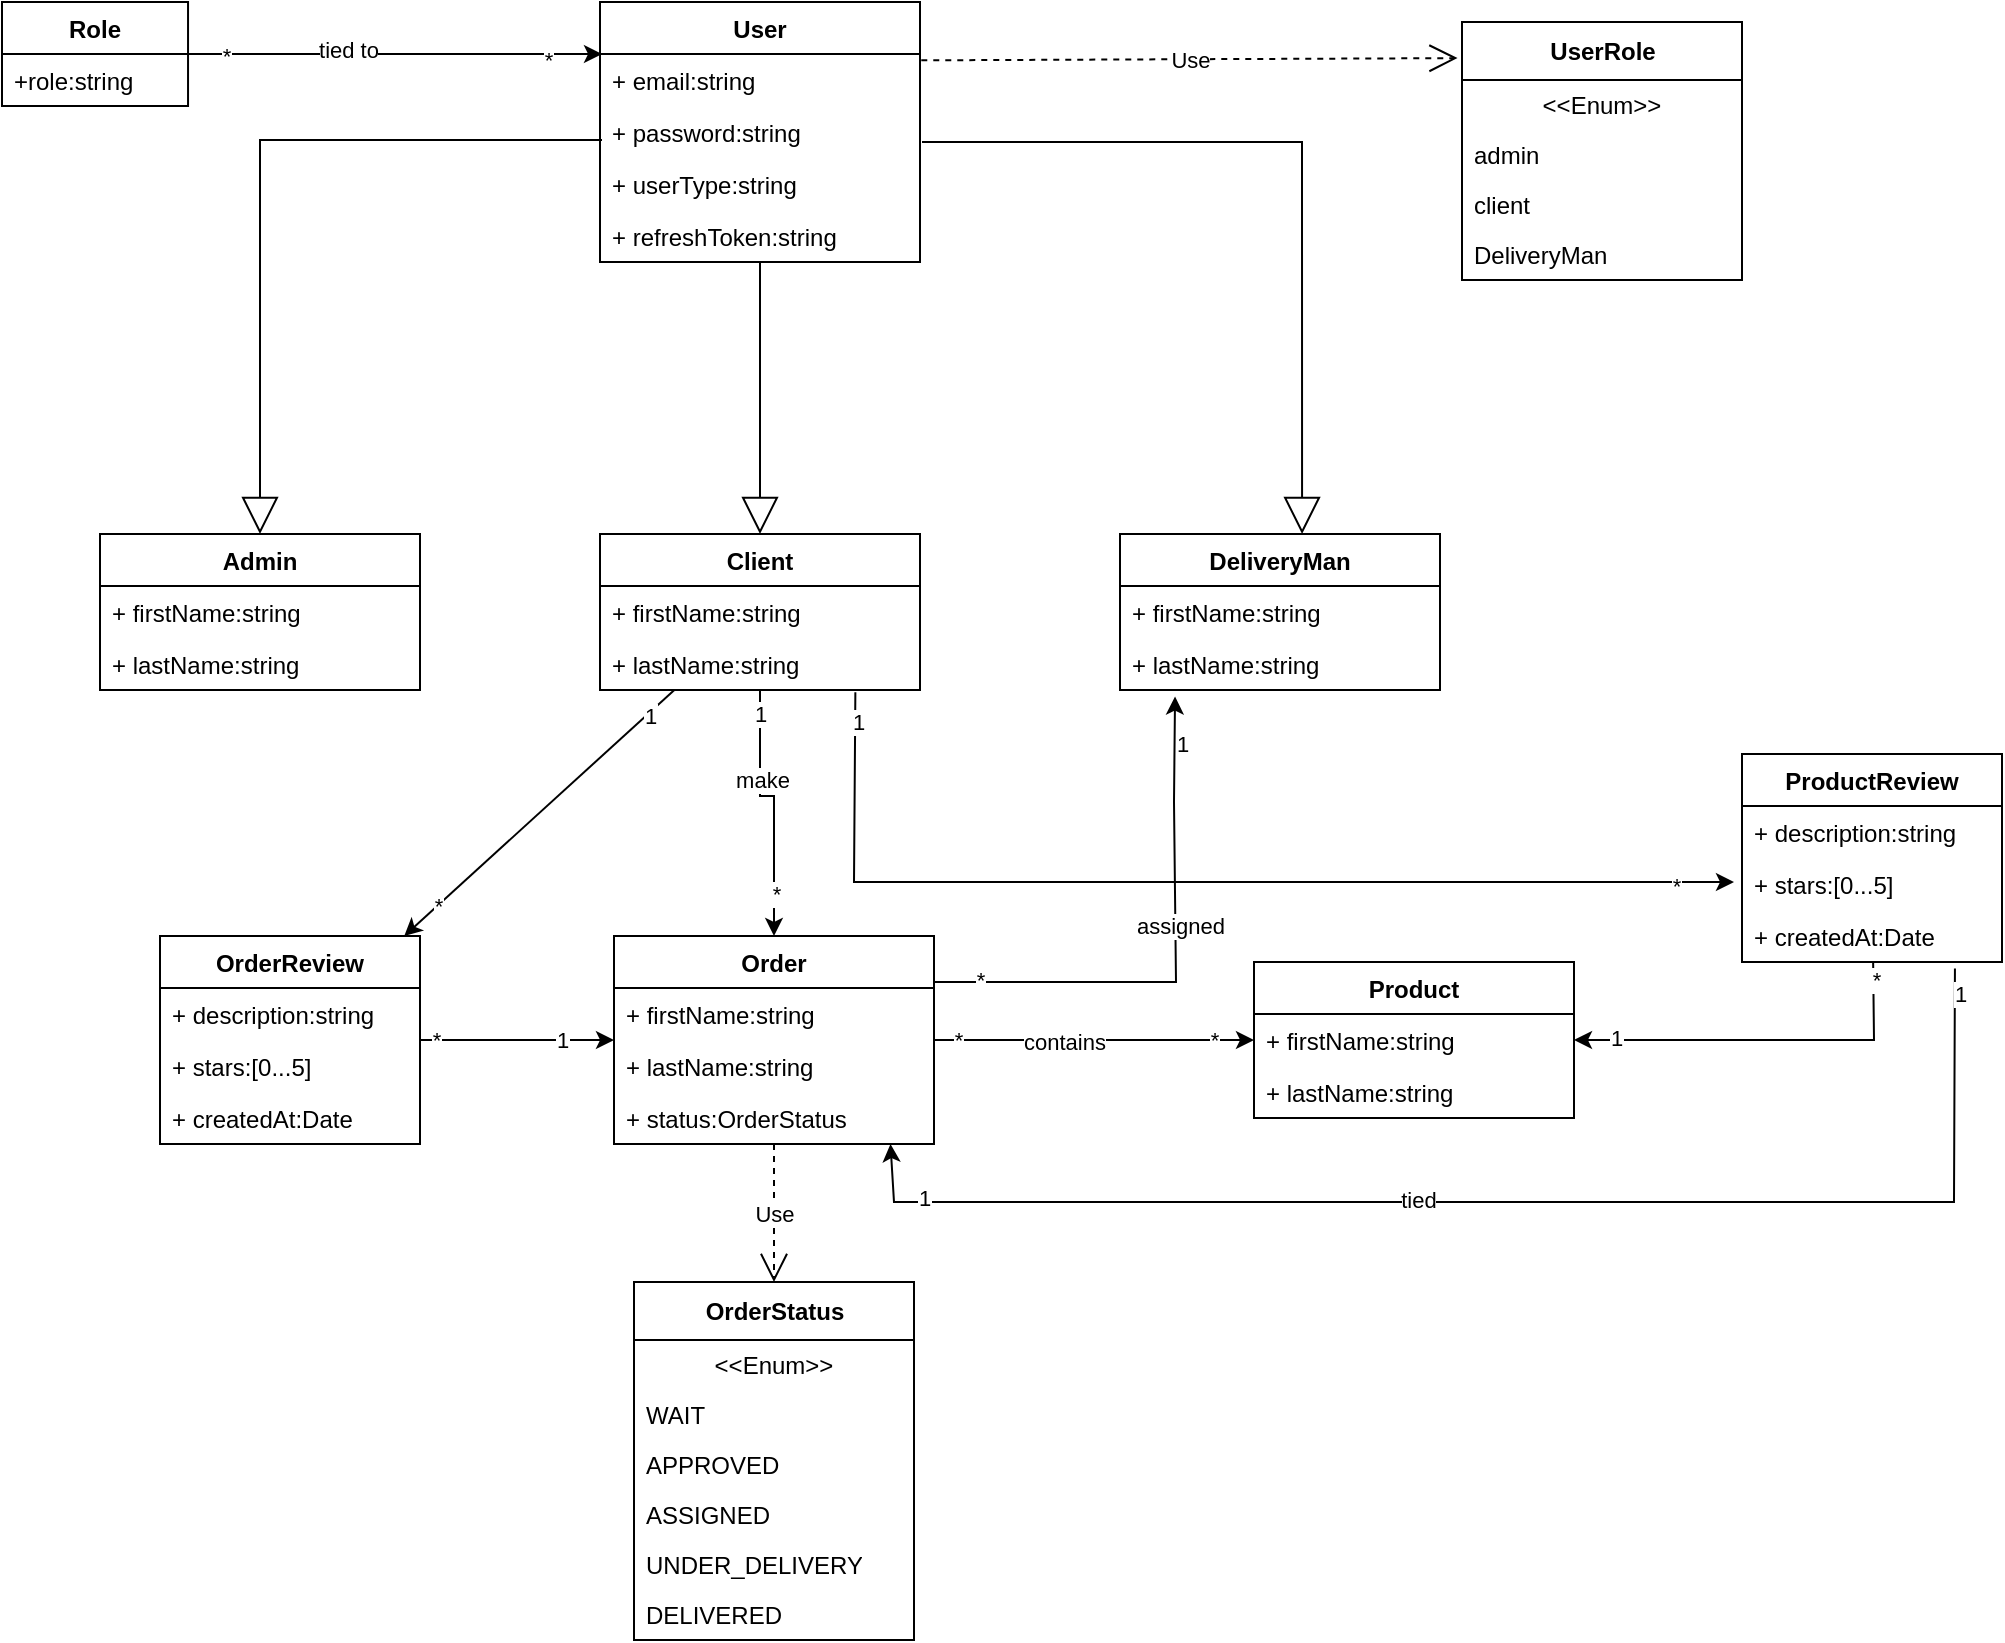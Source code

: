 <mxfile version="20.0.3" type="github">
  <diagram id="HI-v5_ZaqlMzz2_U29Au" name="Page-1">
    <mxGraphModel dx="1020" dy="456" grid="1" gridSize="10" guides="1" tooltips="1" connect="1" arrows="1" fold="1" page="1" pageScale="1" pageWidth="827" pageHeight="1169" math="0" shadow="0">
      <root>
        <mxCell id="0" />
        <mxCell id="1" parent="0" />
        <mxCell id="1S80A9B8i7_EBfSJa2hN-1" value="User" style="swimlane;fontStyle=1;align=center;verticalAlign=top;childLayout=stackLayout;horizontal=1;startSize=26;horizontalStack=0;resizeParent=1;resizeParentMax=0;resizeLast=0;collapsible=1;marginBottom=0;" vertex="1" parent="1">
          <mxGeometry x="713" y="40" width="160" height="130" as="geometry" />
        </mxCell>
        <mxCell id="1S80A9B8i7_EBfSJa2hN-2" value="+ email:string" style="text;strokeColor=none;fillColor=none;align=left;verticalAlign=top;spacingLeft=4;spacingRight=4;overflow=hidden;rotatable=0;points=[[0,0.5],[1,0.5]];portConstraint=eastwest;" vertex="1" parent="1S80A9B8i7_EBfSJa2hN-1">
          <mxGeometry y="26" width="160" height="26" as="geometry" />
        </mxCell>
        <mxCell id="1S80A9B8i7_EBfSJa2hN-5" value="+ password:string" style="text;strokeColor=none;fillColor=none;align=left;verticalAlign=top;spacingLeft=4;spacingRight=4;overflow=hidden;rotatable=0;points=[[0,0.5],[1,0.5]];portConstraint=eastwest;" vertex="1" parent="1S80A9B8i7_EBfSJa2hN-1">
          <mxGeometry y="52" width="160" height="26" as="geometry" />
        </mxCell>
        <mxCell id="1S80A9B8i7_EBfSJa2hN-28" value="+ userType:string" style="text;strokeColor=none;fillColor=none;align=left;verticalAlign=top;spacingLeft=4;spacingRight=4;overflow=hidden;rotatable=0;points=[[0,0.5],[1,0.5]];portConstraint=eastwest;" vertex="1" parent="1S80A9B8i7_EBfSJa2hN-1">
          <mxGeometry y="78" width="160" height="26" as="geometry" />
        </mxCell>
        <mxCell id="1S80A9B8i7_EBfSJa2hN-29" value="+ refreshToken:string" style="text;strokeColor=none;fillColor=none;align=left;verticalAlign=top;spacingLeft=4;spacingRight=4;overflow=hidden;rotatable=0;points=[[0,0.5],[1,0.5]];portConstraint=eastwest;" vertex="1" parent="1S80A9B8i7_EBfSJa2hN-1">
          <mxGeometry y="104" width="160" height="26" as="geometry" />
        </mxCell>
        <mxCell id="1S80A9B8i7_EBfSJa2hN-6" value="Admin" style="swimlane;fontStyle=1;align=center;verticalAlign=top;childLayout=stackLayout;horizontal=1;startSize=26;horizontalStack=0;resizeParent=1;resizeParentMax=0;resizeLast=0;collapsible=1;marginBottom=0;" vertex="1" parent="1">
          <mxGeometry x="463" y="306" width="160" height="78" as="geometry" />
        </mxCell>
        <mxCell id="1S80A9B8i7_EBfSJa2hN-7" value="+ firstName:string" style="text;strokeColor=none;fillColor=none;align=left;verticalAlign=top;spacingLeft=4;spacingRight=4;overflow=hidden;rotatable=0;points=[[0,0.5],[1,0.5]];portConstraint=eastwest;" vertex="1" parent="1S80A9B8i7_EBfSJa2hN-6">
          <mxGeometry y="26" width="160" height="26" as="geometry" />
        </mxCell>
        <mxCell id="1S80A9B8i7_EBfSJa2hN-8" value="+ lastName:string" style="text;strokeColor=none;fillColor=none;align=left;verticalAlign=top;spacingLeft=4;spacingRight=4;overflow=hidden;rotatable=0;points=[[0,0.5],[1,0.5]];portConstraint=eastwest;" vertex="1" parent="1S80A9B8i7_EBfSJa2hN-6">
          <mxGeometry y="52" width="160" height="26" as="geometry" />
        </mxCell>
        <mxCell id="1S80A9B8i7_EBfSJa2hN-50" value="" style="edgeStyle=orthogonalEdgeStyle;rounded=0;orthogonalLoop=1;jettySize=auto;html=1;" edge="1" parent="1" source="1S80A9B8i7_EBfSJa2hN-11" target="1S80A9B8i7_EBfSJa2hN-46">
          <mxGeometry relative="1" as="geometry">
            <mxPoint x="800.059" y="568" as="targetPoint" />
            <Array as="points">
              <mxPoint x="793" y="437" />
              <mxPoint x="800" y="437" />
            </Array>
          </mxGeometry>
        </mxCell>
        <mxCell id="1S80A9B8i7_EBfSJa2hN-51" value="make" style="edgeLabel;html=1;align=center;verticalAlign=middle;resizable=0;points=[];" vertex="1" connectable="0" parent="1S80A9B8i7_EBfSJa2hN-50">
          <mxGeometry x="-0.315" y="1" relative="1" as="geometry">
            <mxPoint as="offset" />
          </mxGeometry>
        </mxCell>
        <mxCell id="1S80A9B8i7_EBfSJa2hN-52" value="*" style="edgeLabel;html=1;align=center;verticalAlign=middle;resizable=0;points=[];" vertex="1" connectable="0" parent="1S80A9B8i7_EBfSJa2hN-50">
          <mxGeometry x="0.679" y="1" relative="1" as="geometry">
            <mxPoint as="offset" />
          </mxGeometry>
        </mxCell>
        <mxCell id="1S80A9B8i7_EBfSJa2hN-53" value="1" style="edgeLabel;html=1;align=center;verticalAlign=middle;resizable=0;points=[];" vertex="1" connectable="0" parent="1S80A9B8i7_EBfSJa2hN-50">
          <mxGeometry x="-0.826" relative="1" as="geometry">
            <mxPoint as="offset" />
          </mxGeometry>
        </mxCell>
        <mxCell id="1S80A9B8i7_EBfSJa2hN-11" value="Client" style="swimlane;fontStyle=1;align=center;verticalAlign=top;childLayout=stackLayout;horizontal=1;startSize=26;horizontalStack=0;resizeParent=1;resizeParentMax=0;resizeLast=0;collapsible=1;marginBottom=0;" vertex="1" parent="1">
          <mxGeometry x="713" y="306" width="160" height="78" as="geometry" />
        </mxCell>
        <mxCell id="1S80A9B8i7_EBfSJa2hN-12" value="+ firstName:string" style="text;strokeColor=none;fillColor=none;align=left;verticalAlign=top;spacingLeft=4;spacingRight=4;overflow=hidden;rotatable=0;points=[[0,0.5],[1,0.5]];portConstraint=eastwest;" vertex="1" parent="1S80A9B8i7_EBfSJa2hN-11">
          <mxGeometry y="26" width="160" height="26" as="geometry" />
        </mxCell>
        <mxCell id="1S80A9B8i7_EBfSJa2hN-13" value="+ lastName:string" style="text;strokeColor=none;fillColor=none;align=left;verticalAlign=top;spacingLeft=4;spacingRight=4;overflow=hidden;rotatable=0;points=[[0,0.5],[1,0.5]];portConstraint=eastwest;" vertex="1" parent="1S80A9B8i7_EBfSJa2hN-11">
          <mxGeometry y="52" width="160" height="26" as="geometry" />
        </mxCell>
        <mxCell id="1S80A9B8i7_EBfSJa2hN-16" value="DeliveryMan" style="swimlane;fontStyle=1;align=center;verticalAlign=top;childLayout=stackLayout;horizontal=1;startSize=26;horizontalStack=0;resizeParent=1;resizeParentMax=0;resizeLast=0;collapsible=1;marginBottom=0;" vertex="1" parent="1">
          <mxGeometry x="973" y="306" width="160" height="78" as="geometry" />
        </mxCell>
        <mxCell id="1S80A9B8i7_EBfSJa2hN-17" value="+ firstName:string" style="text;strokeColor=none;fillColor=none;align=left;verticalAlign=top;spacingLeft=4;spacingRight=4;overflow=hidden;rotatable=0;points=[[0,0.5],[1,0.5]];portConstraint=eastwest;" vertex="1" parent="1S80A9B8i7_EBfSJa2hN-16">
          <mxGeometry y="26" width="160" height="26" as="geometry" />
        </mxCell>
        <mxCell id="1S80A9B8i7_EBfSJa2hN-18" value="+ lastName:string" style="text;strokeColor=none;fillColor=none;align=left;verticalAlign=top;spacingLeft=4;spacingRight=4;overflow=hidden;rotatable=0;points=[[0,0.5],[1,0.5]];portConstraint=eastwest;" vertex="1" parent="1S80A9B8i7_EBfSJa2hN-16">
          <mxGeometry y="52" width="160" height="26" as="geometry" />
        </mxCell>
        <mxCell id="1S80A9B8i7_EBfSJa2hN-21" value="" style="endArrow=block;endSize=16;endFill=0;html=1;rounded=0;entryX=0.5;entryY=0;entryDx=0;entryDy=0;" edge="1" parent="1" target="1S80A9B8i7_EBfSJa2hN-6">
          <mxGeometry y="-30" width="160" relative="1" as="geometry">
            <mxPoint x="714" y="109" as="sourcePoint" />
            <mxPoint x="724" y="160" as="targetPoint" />
            <Array as="points">
              <mxPoint x="543" y="109" />
            </Array>
            <mxPoint as="offset" />
          </mxGeometry>
        </mxCell>
        <mxCell id="1S80A9B8i7_EBfSJa2hN-22" value="" style="endArrow=block;endSize=16;endFill=0;html=1;rounded=0;entryX=0.569;entryY=0;entryDx=0;entryDy=0;entryPerimeter=0;" edge="1" parent="1" target="1S80A9B8i7_EBfSJa2hN-16">
          <mxGeometry y="-30" width="160" relative="1" as="geometry">
            <mxPoint x="874" y="110" as="sourcePoint" />
            <mxPoint x="1004" y="230.0" as="targetPoint" />
            <Array as="points">
              <mxPoint x="1064" y="110" />
            </Array>
            <mxPoint as="offset" />
          </mxGeometry>
        </mxCell>
        <mxCell id="1S80A9B8i7_EBfSJa2hN-23" value="" style="endArrow=block;endSize=16;endFill=0;html=1;rounded=0;" edge="1" parent="1" source="1S80A9B8i7_EBfSJa2hN-1" target="1S80A9B8i7_EBfSJa2hN-11">
          <mxGeometry y="-30" width="160" relative="1" as="geometry">
            <mxPoint x="793" y="270" as="sourcePoint" />
            <mxPoint x="553" y="316.0" as="targetPoint" />
            <Array as="points" />
            <mxPoint as="offset" />
          </mxGeometry>
        </mxCell>
        <mxCell id="1S80A9B8i7_EBfSJa2hN-30" value="Role" style="swimlane;fontStyle=1;align=center;verticalAlign=top;childLayout=stackLayout;horizontal=1;startSize=26;horizontalStack=0;resizeParent=1;resizeParentMax=0;resizeLast=0;collapsible=1;marginBottom=0;" vertex="1" parent="1">
          <mxGeometry x="414" y="40" width="93.02" height="52" as="geometry" />
        </mxCell>
        <mxCell id="1S80A9B8i7_EBfSJa2hN-31" value="+role:string" style="text;strokeColor=none;fillColor=none;align=left;verticalAlign=top;spacingLeft=4;spacingRight=4;overflow=hidden;rotatable=0;points=[[0,0.5],[1,0.5]];portConstraint=eastwest;" vertex="1" parent="1S80A9B8i7_EBfSJa2hN-30">
          <mxGeometry y="26" width="93.02" height="26" as="geometry" />
        </mxCell>
        <mxCell id="1S80A9B8i7_EBfSJa2hN-36" value="" style="endArrow=classic;html=1;rounded=0;" edge="1" parent="1" source="1S80A9B8i7_EBfSJa2hN-30">
          <mxGeometry width="50" height="50" relative="1" as="geometry">
            <mxPoint x="584" y="120" as="sourcePoint" />
            <mxPoint x="714" y="66" as="targetPoint" />
          </mxGeometry>
        </mxCell>
        <mxCell id="1S80A9B8i7_EBfSJa2hN-37" value="tied to" style="edgeLabel;html=1;align=center;verticalAlign=middle;resizable=0;points=[];" vertex="1" connectable="0" parent="1S80A9B8i7_EBfSJa2hN-36">
          <mxGeometry x="-0.232" y="2" relative="1" as="geometry">
            <mxPoint as="offset" />
          </mxGeometry>
        </mxCell>
        <mxCell id="1S80A9B8i7_EBfSJa2hN-38" value="*" style="edgeLabel;html=1;align=center;verticalAlign=middle;resizable=0;points=[];" vertex="1" connectable="0" parent="1S80A9B8i7_EBfSJa2hN-36">
          <mxGeometry x="0.735" y="-3" relative="1" as="geometry">
            <mxPoint as="offset" />
          </mxGeometry>
        </mxCell>
        <mxCell id="1S80A9B8i7_EBfSJa2hN-39" value="*" style="edgeLabel;html=1;align=center;verticalAlign=middle;resizable=0;points=[];" vertex="1" connectable="0" parent="1S80A9B8i7_EBfSJa2hN-36">
          <mxGeometry x="-0.823" y="-1" relative="1" as="geometry">
            <mxPoint as="offset" />
          </mxGeometry>
        </mxCell>
        <mxCell id="1S80A9B8i7_EBfSJa2hN-40" value="Use" style="endArrow=open;endSize=12;dashed=1;html=1;rounded=0;exitX=1.004;exitY=0.122;exitDx=0;exitDy=0;exitPerimeter=0;entryX=-0.016;entryY=0.14;entryDx=0;entryDy=0;entryPerimeter=0;" edge="1" parent="1" source="1S80A9B8i7_EBfSJa2hN-2" target="1S80A9B8i7_EBfSJa2hN-41">
          <mxGeometry width="160" relative="1" as="geometry">
            <mxPoint x="934" y="70" as="sourcePoint" />
            <mxPoint x="1034" y="70" as="targetPoint" />
          </mxGeometry>
        </mxCell>
        <mxCell id="1S80A9B8i7_EBfSJa2hN-41" value="UserRole" style="swimlane;fontStyle=1;align=center;verticalAlign=middle;childLayout=stackLayout;horizontal=1;startSize=29;horizontalStack=0;resizeParent=1;resizeParentMax=0;resizeLast=0;collapsible=0;marginBottom=0;html=1;" vertex="1" parent="1">
          <mxGeometry x="1144" y="50" width="140" height="129" as="geometry" />
        </mxCell>
        <mxCell id="1S80A9B8i7_EBfSJa2hN-42" value="&amp;lt;&amp;lt;Enum&amp;gt;&amp;gt;" style="text;html=1;strokeColor=none;fillColor=none;align=center;verticalAlign=middle;spacingLeft=4;spacingRight=4;overflow=hidden;rotatable=0;points=[[0,0.5],[1,0.5]];portConstraint=eastwest;" vertex="1" parent="1S80A9B8i7_EBfSJa2hN-41">
          <mxGeometry y="29" width="140" height="25" as="geometry" />
        </mxCell>
        <mxCell id="1S80A9B8i7_EBfSJa2hN-43" value="admin" style="text;html=1;strokeColor=none;fillColor=none;align=left;verticalAlign=middle;spacingLeft=4;spacingRight=4;overflow=hidden;rotatable=0;points=[[0,0.5],[1,0.5]];portConstraint=eastwest;" vertex="1" parent="1S80A9B8i7_EBfSJa2hN-41">
          <mxGeometry y="54" width="140" height="25" as="geometry" />
        </mxCell>
        <mxCell id="1S80A9B8i7_EBfSJa2hN-44" value="client" style="text;html=1;strokeColor=none;fillColor=none;align=left;verticalAlign=middle;spacingLeft=4;spacingRight=4;overflow=hidden;rotatable=0;points=[[0,0.5],[1,0.5]];portConstraint=eastwest;" vertex="1" parent="1S80A9B8i7_EBfSJa2hN-41">
          <mxGeometry y="79" width="140" height="25" as="geometry" />
        </mxCell>
        <mxCell id="1S80A9B8i7_EBfSJa2hN-45" value="DeliveryMan" style="text;html=1;strokeColor=none;fillColor=none;align=left;verticalAlign=middle;spacingLeft=4;spacingRight=4;overflow=hidden;rotatable=0;points=[[0,0.5],[1,0.5]];portConstraint=eastwest;" vertex="1" parent="1S80A9B8i7_EBfSJa2hN-41">
          <mxGeometry y="104" width="140" height="25" as="geometry" />
        </mxCell>
        <mxCell id="1S80A9B8i7_EBfSJa2hN-46" value="Order" style="swimlane;fontStyle=1;align=center;verticalAlign=top;childLayout=stackLayout;horizontal=1;startSize=26;horizontalStack=0;resizeParent=1;resizeParentMax=0;resizeLast=0;collapsible=1;marginBottom=0;" vertex="1" parent="1">
          <mxGeometry x="720" y="507" width="160" height="104" as="geometry" />
        </mxCell>
        <mxCell id="1S80A9B8i7_EBfSJa2hN-47" value="+ firstName:string" style="text;strokeColor=none;fillColor=none;align=left;verticalAlign=top;spacingLeft=4;spacingRight=4;overflow=hidden;rotatable=0;points=[[0,0.5],[1,0.5]];portConstraint=eastwest;" vertex="1" parent="1S80A9B8i7_EBfSJa2hN-46">
          <mxGeometry y="26" width="160" height="26" as="geometry" />
        </mxCell>
        <mxCell id="1S80A9B8i7_EBfSJa2hN-48" value="+ lastName:string" style="text;strokeColor=none;fillColor=none;align=left;verticalAlign=top;spacingLeft=4;spacingRight=4;overflow=hidden;rotatable=0;points=[[0,0.5],[1,0.5]];portConstraint=eastwest;" vertex="1" parent="1S80A9B8i7_EBfSJa2hN-46">
          <mxGeometry y="52" width="160" height="26" as="geometry" />
        </mxCell>
        <mxCell id="1S80A9B8i7_EBfSJa2hN-78" value="+ status:OrderStatus" style="text;strokeColor=none;fillColor=none;align=left;verticalAlign=top;spacingLeft=4;spacingRight=4;overflow=hidden;rotatable=0;points=[[0,0.5],[1,0.5]];portConstraint=eastwest;" vertex="1" parent="1S80A9B8i7_EBfSJa2hN-46">
          <mxGeometry y="78" width="160" height="26" as="geometry" />
        </mxCell>
        <mxCell id="1S80A9B8i7_EBfSJa2hN-54" value="Product" style="swimlane;fontStyle=1;align=center;verticalAlign=top;childLayout=stackLayout;horizontal=1;startSize=26;horizontalStack=0;resizeParent=1;resizeParentMax=0;resizeLast=0;collapsible=1;marginBottom=0;" vertex="1" parent="1">
          <mxGeometry x="1040" y="520" width="160" height="78" as="geometry" />
        </mxCell>
        <mxCell id="1S80A9B8i7_EBfSJa2hN-55" value="+ firstName:string" style="text;strokeColor=none;fillColor=none;align=left;verticalAlign=top;spacingLeft=4;spacingRight=4;overflow=hidden;rotatable=0;points=[[0,0.5],[1,0.5]];portConstraint=eastwest;" vertex="1" parent="1S80A9B8i7_EBfSJa2hN-54">
          <mxGeometry y="26" width="160" height="26" as="geometry" />
        </mxCell>
        <mxCell id="1S80A9B8i7_EBfSJa2hN-56" value="+ lastName:string" style="text;strokeColor=none;fillColor=none;align=left;verticalAlign=top;spacingLeft=4;spacingRight=4;overflow=hidden;rotatable=0;points=[[0,0.5],[1,0.5]];portConstraint=eastwest;" vertex="1" parent="1S80A9B8i7_EBfSJa2hN-54">
          <mxGeometry y="52" width="160" height="26" as="geometry" />
        </mxCell>
        <mxCell id="1S80A9B8i7_EBfSJa2hN-57" value="" style="endArrow=classic;html=1;rounded=0;" edge="1" parent="1" source="1S80A9B8i7_EBfSJa2hN-46" target="1S80A9B8i7_EBfSJa2hN-54">
          <mxGeometry width="50" height="50" relative="1" as="geometry">
            <mxPoint x="970" y="530" as="sourcePoint" />
            <mxPoint x="1010" y="530" as="targetPoint" />
          </mxGeometry>
        </mxCell>
        <mxCell id="1S80A9B8i7_EBfSJa2hN-58" value="*" style="edgeLabel;html=1;align=center;verticalAlign=middle;resizable=0;points=[];" vertex="1" connectable="0" parent="1S80A9B8i7_EBfSJa2hN-57">
          <mxGeometry x="0.75" relative="1" as="geometry">
            <mxPoint as="offset" />
          </mxGeometry>
        </mxCell>
        <mxCell id="1S80A9B8i7_EBfSJa2hN-59" value="*" style="edgeLabel;html=1;align=center;verticalAlign=middle;resizable=0;points=[];" vertex="1" connectable="0" parent="1S80A9B8i7_EBfSJa2hN-57">
          <mxGeometry x="-0.85" relative="1" as="geometry">
            <mxPoint as="offset" />
          </mxGeometry>
        </mxCell>
        <mxCell id="1S80A9B8i7_EBfSJa2hN-61" value="contains" style="edgeLabel;html=1;align=center;verticalAlign=middle;resizable=0;points=[];" vertex="1" connectable="0" parent="1S80A9B8i7_EBfSJa2hN-57">
          <mxGeometry x="-0.188" y="-1" relative="1" as="geometry">
            <mxPoint as="offset" />
          </mxGeometry>
        </mxCell>
        <mxCell id="1S80A9B8i7_EBfSJa2hN-62" value="" style="endArrow=classic;html=1;rounded=0;entryX=0.172;entryY=1.126;entryDx=0;entryDy=0;entryPerimeter=0;" edge="1" parent="1" target="1S80A9B8i7_EBfSJa2hN-18">
          <mxGeometry width="50" height="50" relative="1" as="geometry">
            <mxPoint x="880" y="530" as="sourcePoint" />
            <mxPoint x="1060" y="440" as="targetPoint" />
            <Array as="points">
              <mxPoint x="920" y="530" />
              <mxPoint x="1001" y="530" />
              <mxPoint x="1000" y="440" />
            </Array>
          </mxGeometry>
        </mxCell>
        <mxCell id="1S80A9B8i7_EBfSJa2hN-66" value="assigned" style="edgeLabel;html=1;align=center;verticalAlign=middle;resizable=0;points=[];" vertex="1" connectable="0" parent="1S80A9B8i7_EBfSJa2hN-62">
          <mxGeometry x="0.132" y="-2" relative="1" as="geometry">
            <mxPoint as="offset" />
          </mxGeometry>
        </mxCell>
        <mxCell id="1S80A9B8i7_EBfSJa2hN-67" value="1" style="edgeLabel;html=1;align=center;verticalAlign=middle;resizable=0;points=[];" vertex="1" connectable="0" parent="1S80A9B8i7_EBfSJa2hN-62">
          <mxGeometry x="0.824" y="-3" relative="1" as="geometry">
            <mxPoint as="offset" />
          </mxGeometry>
        </mxCell>
        <mxCell id="1S80A9B8i7_EBfSJa2hN-68" value="*" style="edgeLabel;html=1;align=center;verticalAlign=middle;resizable=0;points=[];" vertex="1" connectable="0" parent="1S80A9B8i7_EBfSJa2hN-62">
          <mxGeometry x="-0.829" y="1" relative="1" as="geometry">
            <mxPoint as="offset" />
          </mxGeometry>
        </mxCell>
        <mxCell id="1S80A9B8i7_EBfSJa2hN-69" value="OrderStatus" style="swimlane;fontStyle=1;align=center;verticalAlign=middle;childLayout=stackLayout;horizontal=1;startSize=29;horizontalStack=0;resizeParent=1;resizeParentMax=0;resizeLast=0;collapsible=0;marginBottom=0;html=1;" vertex="1" parent="1">
          <mxGeometry x="730" y="680" width="140" height="179" as="geometry" />
        </mxCell>
        <mxCell id="1S80A9B8i7_EBfSJa2hN-70" value="&amp;lt;&amp;lt;Enum&amp;gt;&amp;gt;" style="text;html=1;strokeColor=none;fillColor=none;align=center;verticalAlign=middle;spacingLeft=4;spacingRight=4;overflow=hidden;rotatable=0;points=[[0,0.5],[1,0.5]];portConstraint=eastwest;" vertex="1" parent="1S80A9B8i7_EBfSJa2hN-69">
          <mxGeometry y="29" width="140" height="25" as="geometry" />
        </mxCell>
        <mxCell id="1S80A9B8i7_EBfSJa2hN-71" value="WAIT" style="text;html=1;strokeColor=none;fillColor=none;align=left;verticalAlign=middle;spacingLeft=4;spacingRight=4;overflow=hidden;rotatable=0;points=[[0,0.5],[1,0.5]];portConstraint=eastwest;" vertex="1" parent="1S80A9B8i7_EBfSJa2hN-69">
          <mxGeometry y="54" width="140" height="25" as="geometry" />
        </mxCell>
        <mxCell id="1S80A9B8i7_EBfSJa2hN-73" value="APPROVED" style="text;html=1;strokeColor=none;fillColor=none;align=left;verticalAlign=middle;spacingLeft=4;spacingRight=4;overflow=hidden;rotatable=0;points=[[0,0.5],[1,0.5]];portConstraint=eastwest;" vertex="1" parent="1S80A9B8i7_EBfSJa2hN-69">
          <mxGeometry y="79" width="140" height="25" as="geometry" />
        </mxCell>
        <mxCell id="1S80A9B8i7_EBfSJa2hN-74" value="ASSIGNED" style="text;html=1;strokeColor=none;fillColor=none;align=left;verticalAlign=middle;spacingLeft=4;spacingRight=4;overflow=hidden;rotatable=0;points=[[0,0.5],[1,0.5]];portConstraint=eastwest;" vertex="1" parent="1S80A9B8i7_EBfSJa2hN-69">
          <mxGeometry y="104" width="140" height="25" as="geometry" />
        </mxCell>
        <mxCell id="1S80A9B8i7_EBfSJa2hN-75" value="UNDER_DELIVERY" style="text;html=1;strokeColor=none;fillColor=none;align=left;verticalAlign=middle;spacingLeft=4;spacingRight=4;overflow=hidden;rotatable=0;points=[[0,0.5],[1,0.5]];portConstraint=eastwest;" vertex="1" parent="1S80A9B8i7_EBfSJa2hN-69">
          <mxGeometry y="129" width="140" height="25" as="geometry" />
        </mxCell>
        <mxCell id="1S80A9B8i7_EBfSJa2hN-76" value="DELIVERED" style="text;html=1;strokeColor=none;fillColor=none;align=left;verticalAlign=middle;spacingLeft=4;spacingRight=4;overflow=hidden;rotatable=0;points=[[0,0.5],[1,0.5]];portConstraint=eastwest;" vertex="1" parent="1S80A9B8i7_EBfSJa2hN-69">
          <mxGeometry y="154" width="140" height="25" as="geometry" />
        </mxCell>
        <mxCell id="1S80A9B8i7_EBfSJa2hN-77" value="Use" style="endArrow=open;endSize=12;dashed=1;html=1;rounded=0;" edge="1" parent="1" source="1S80A9B8i7_EBfSJa2hN-46" target="1S80A9B8i7_EBfSJa2hN-69">
          <mxGeometry width="160" relative="1" as="geometry">
            <mxPoint x="810" y="620" as="sourcePoint" />
            <mxPoint x="970" y="620" as="targetPoint" />
          </mxGeometry>
        </mxCell>
        <mxCell id="1S80A9B8i7_EBfSJa2hN-79" value="OrderReview" style="swimlane;fontStyle=1;align=center;verticalAlign=top;childLayout=stackLayout;horizontal=1;startSize=26;horizontalStack=0;resizeParent=1;resizeParentMax=0;resizeLast=0;collapsible=1;marginBottom=0;" vertex="1" parent="1">
          <mxGeometry x="493" y="507" width="130" height="104" as="geometry" />
        </mxCell>
        <mxCell id="1S80A9B8i7_EBfSJa2hN-94" value="+ description:string" style="text;strokeColor=none;fillColor=none;align=left;verticalAlign=top;spacingLeft=4;spacingRight=4;overflow=hidden;rotatable=0;points=[[0,0.5],[1,0.5]];portConstraint=eastwest;" vertex="1" parent="1S80A9B8i7_EBfSJa2hN-79">
          <mxGeometry y="26" width="130" height="26" as="geometry" />
        </mxCell>
        <mxCell id="1S80A9B8i7_EBfSJa2hN-81" value="+ stars:[0...5]" style="text;strokeColor=none;fillColor=none;align=left;verticalAlign=top;spacingLeft=4;spacingRight=4;overflow=hidden;rotatable=0;points=[[0,0.5],[1,0.5]];portConstraint=eastwest;" vertex="1" parent="1S80A9B8i7_EBfSJa2hN-79">
          <mxGeometry y="52" width="130" height="26" as="geometry" />
        </mxCell>
        <mxCell id="1S80A9B8i7_EBfSJa2hN-82" value="+ createdAt:Date" style="text;strokeColor=none;fillColor=none;align=left;verticalAlign=top;spacingLeft=4;spacingRight=4;overflow=hidden;rotatable=0;points=[[0,0.5],[1,0.5]];portConstraint=eastwest;" vertex="1" parent="1S80A9B8i7_EBfSJa2hN-79">
          <mxGeometry y="78" width="130" height="26" as="geometry" />
        </mxCell>
        <mxCell id="1S80A9B8i7_EBfSJa2hN-83" value="" style="endArrow=classic;html=1;rounded=0;" edge="1" parent="1" source="1S80A9B8i7_EBfSJa2hN-11" target="1S80A9B8i7_EBfSJa2hN-79">
          <mxGeometry width="50" height="50" relative="1" as="geometry">
            <mxPoint x="430" y="420" as="sourcePoint" />
            <mxPoint x="590" y="420" as="targetPoint" />
          </mxGeometry>
        </mxCell>
        <mxCell id="1S80A9B8i7_EBfSJa2hN-84" value="*" style="edgeLabel;html=1;align=center;verticalAlign=middle;resizable=0;points=[];" vertex="1" connectable="0" parent="1S80A9B8i7_EBfSJa2hN-83">
          <mxGeometry x="0.75" relative="1" as="geometry">
            <mxPoint as="offset" />
          </mxGeometry>
        </mxCell>
        <mxCell id="1S80A9B8i7_EBfSJa2hN-91" value="1" style="edgeLabel;html=1;align=center;verticalAlign=middle;resizable=0;points=[];" vertex="1" connectable="0" parent="1S80A9B8i7_EBfSJa2hN-83">
          <mxGeometry x="-0.805" y="1" relative="1" as="geometry">
            <mxPoint as="offset" />
          </mxGeometry>
        </mxCell>
        <mxCell id="1S80A9B8i7_EBfSJa2hN-87" value="" style="endArrow=classic;html=1;rounded=0;" edge="1" parent="1" source="1S80A9B8i7_EBfSJa2hN-79" target="1S80A9B8i7_EBfSJa2hN-46">
          <mxGeometry width="50" height="50" relative="1" as="geometry">
            <mxPoint x="622.996" y="660.0" as="sourcePoint" />
            <mxPoint x="490.864" y="776" as="targetPoint" />
          </mxGeometry>
        </mxCell>
        <mxCell id="1S80A9B8i7_EBfSJa2hN-89" value="*" style="edgeLabel;html=1;align=center;verticalAlign=middle;resizable=0;points=[];" vertex="1" connectable="0" parent="1S80A9B8i7_EBfSJa2hN-87">
          <mxGeometry x="-0.85" relative="1" as="geometry">
            <mxPoint as="offset" />
          </mxGeometry>
        </mxCell>
        <mxCell id="1S80A9B8i7_EBfSJa2hN-92" value="1" style="edgeLabel;html=1;align=center;verticalAlign=middle;resizable=0;points=[];" vertex="1" connectable="0" parent="1S80A9B8i7_EBfSJa2hN-87">
          <mxGeometry x="0.483" relative="1" as="geometry">
            <mxPoint x="-1" as="offset" />
          </mxGeometry>
        </mxCell>
        <mxCell id="1S80A9B8i7_EBfSJa2hN-95" value="ProductReview" style="swimlane;fontStyle=1;align=center;verticalAlign=top;childLayout=stackLayout;horizontal=1;startSize=26;horizontalStack=0;resizeParent=1;resizeParentMax=0;resizeLast=0;collapsible=1;marginBottom=0;" vertex="1" parent="1">
          <mxGeometry x="1284" y="416" width="130" height="104" as="geometry" />
        </mxCell>
        <mxCell id="1S80A9B8i7_EBfSJa2hN-96" value="+ description:string" style="text;strokeColor=none;fillColor=none;align=left;verticalAlign=top;spacingLeft=4;spacingRight=4;overflow=hidden;rotatable=0;points=[[0,0.5],[1,0.5]];portConstraint=eastwest;" vertex="1" parent="1S80A9B8i7_EBfSJa2hN-95">
          <mxGeometry y="26" width="130" height="26" as="geometry" />
        </mxCell>
        <mxCell id="1S80A9B8i7_EBfSJa2hN-97" value="+ stars:[0...5]" style="text;strokeColor=none;fillColor=none;align=left;verticalAlign=top;spacingLeft=4;spacingRight=4;overflow=hidden;rotatable=0;points=[[0,0.5],[1,0.5]];portConstraint=eastwest;" vertex="1" parent="1S80A9B8i7_EBfSJa2hN-95">
          <mxGeometry y="52" width="130" height="26" as="geometry" />
        </mxCell>
        <mxCell id="1S80A9B8i7_EBfSJa2hN-98" value="+ createdAt:Date" style="text;strokeColor=none;fillColor=none;align=left;verticalAlign=top;spacingLeft=4;spacingRight=4;overflow=hidden;rotatable=0;points=[[0,0.5],[1,0.5]];portConstraint=eastwest;" vertex="1" parent="1S80A9B8i7_EBfSJa2hN-95">
          <mxGeometry y="78" width="130" height="26" as="geometry" />
        </mxCell>
        <mxCell id="1S80A9B8i7_EBfSJa2hN-99" value="" style="endArrow=classic;html=1;rounded=0;exitX=0.798;exitY=1.042;exitDx=0;exitDy=0;exitPerimeter=0;" edge="1" parent="1" source="1S80A9B8i7_EBfSJa2hN-13">
          <mxGeometry width="50" height="50" relative="1" as="geometry">
            <mxPoint x="840" y="390" as="sourcePoint" />
            <mxPoint x="1280" y="480" as="targetPoint" />
            <Array as="points">
              <mxPoint x="840" y="480" />
            </Array>
          </mxGeometry>
        </mxCell>
        <mxCell id="1S80A9B8i7_EBfSJa2hN-106" value="*" style="edgeLabel;html=1;align=center;verticalAlign=middle;resizable=0;points=[];" vertex="1" connectable="0" parent="1S80A9B8i7_EBfSJa2hN-99">
          <mxGeometry x="0.891" y="-2" relative="1" as="geometry">
            <mxPoint as="offset" />
          </mxGeometry>
        </mxCell>
        <mxCell id="1S80A9B8i7_EBfSJa2hN-107" value="1" style="edgeLabel;html=1;align=center;verticalAlign=middle;resizable=0;points=[];" vertex="1" connectable="0" parent="1S80A9B8i7_EBfSJa2hN-99">
          <mxGeometry x="-0.946" y="1" relative="1" as="geometry">
            <mxPoint as="offset" />
          </mxGeometry>
        </mxCell>
        <mxCell id="1S80A9B8i7_EBfSJa2hN-103" value="" style="endArrow=classic;html=1;rounded=0;entryX=1;entryY=0.5;entryDx=0;entryDy=0;" edge="1" parent="1" source="1S80A9B8i7_EBfSJa2hN-95" target="1S80A9B8i7_EBfSJa2hN-55">
          <mxGeometry width="50" height="50" relative="1" as="geometry">
            <mxPoint x="1385.073" y="570.0" as="sourcePoint" />
            <mxPoint x="1250.003" y="693" as="targetPoint" />
            <Array as="points">
              <mxPoint x="1350" y="559" />
            </Array>
          </mxGeometry>
        </mxCell>
        <mxCell id="1S80A9B8i7_EBfSJa2hN-108" value="*" style="edgeLabel;html=1;align=center;verticalAlign=middle;resizable=0;points=[];" vertex="1" connectable="0" parent="1S80A9B8i7_EBfSJa2hN-103">
          <mxGeometry x="-0.904" y="1" relative="1" as="geometry">
            <mxPoint as="offset" />
          </mxGeometry>
        </mxCell>
        <mxCell id="1S80A9B8i7_EBfSJa2hN-109" value="1" style="edgeLabel;html=1;align=center;verticalAlign=middle;resizable=0;points=[];" vertex="1" connectable="0" parent="1S80A9B8i7_EBfSJa2hN-103">
          <mxGeometry x="0.776" y="-1" relative="1" as="geometry">
            <mxPoint as="offset" />
          </mxGeometry>
        </mxCell>
        <mxCell id="1S80A9B8i7_EBfSJa2hN-123" value="" style="endArrow=classic;html=1;rounded=0;entryX=0.864;entryY=1.001;entryDx=0;entryDy=0;entryPerimeter=0;exitX=0.819;exitY=1.124;exitDx=0;exitDy=0;exitPerimeter=0;" edge="1" parent="1" source="1S80A9B8i7_EBfSJa2hN-98" target="1S80A9B8i7_EBfSJa2hN-78">
          <mxGeometry width="50" height="50" relative="1" as="geometry">
            <mxPoint x="1445" y="530" as="sourcePoint" />
            <mxPoint x="1170" y="690" as="targetPoint" />
            <Array as="points">
              <mxPoint x="1390" y="640" />
              <mxPoint x="1200" y="640" />
              <mxPoint x="860" y="640" />
            </Array>
          </mxGeometry>
        </mxCell>
        <mxCell id="1S80A9B8i7_EBfSJa2hN-126" value="1" style="edgeLabel;html=1;align=center;verticalAlign=middle;resizable=0;points=[];" vertex="1" connectable="0" parent="1S80A9B8i7_EBfSJa2hN-123">
          <mxGeometry x="0.871" y="-2" relative="1" as="geometry">
            <mxPoint as="offset" />
          </mxGeometry>
        </mxCell>
        <mxCell id="1S80A9B8i7_EBfSJa2hN-127" value="tied" style="edgeLabel;html=1;align=center;verticalAlign=middle;resizable=0;points=[];" vertex="1" connectable="0" parent="1S80A9B8i7_EBfSJa2hN-123">
          <mxGeometry x="0.14" y="-1" relative="1" as="geometry">
            <mxPoint as="offset" />
          </mxGeometry>
        </mxCell>
        <mxCell id="1S80A9B8i7_EBfSJa2hN-128" value="1" style="edgeLabel;html=1;align=center;verticalAlign=middle;resizable=0;points=[];" vertex="1" connectable="0" parent="1S80A9B8i7_EBfSJa2hN-123">
          <mxGeometry x="-0.962" y="2" relative="1" as="geometry">
            <mxPoint as="offset" />
          </mxGeometry>
        </mxCell>
      </root>
    </mxGraphModel>
  </diagram>
</mxfile>
